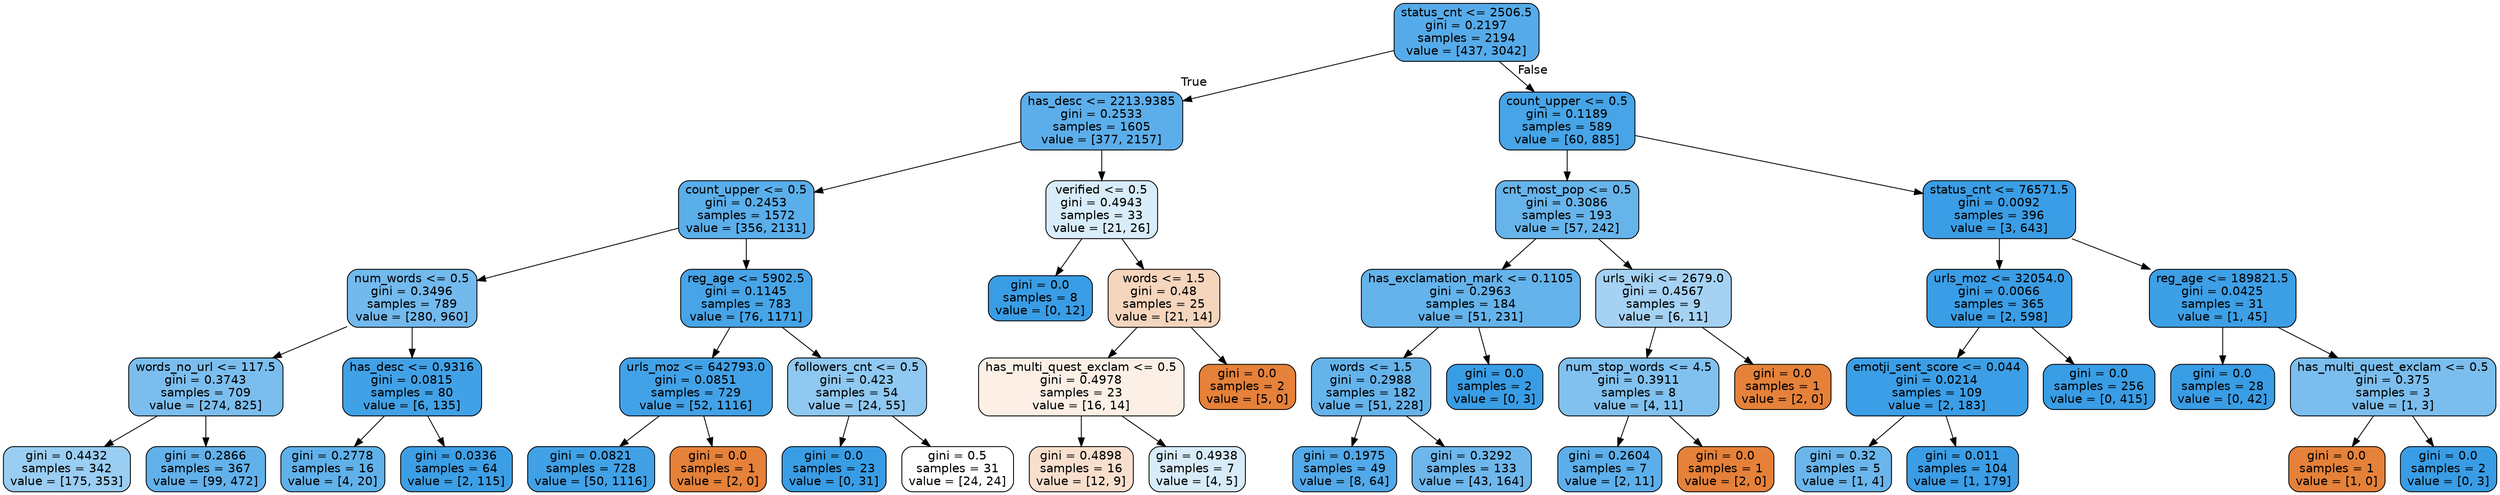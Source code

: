 digraph Tree {
node [shape=box, style="filled, rounded", color="black", fontname=helvetica] ;
edge [fontname=helvetica] ;
0 [label="status_cnt <= 2506.5\ngini = 0.2197\nsamples = 2194\nvalue = [437, 3042]", fillcolor="#399de5da"] ;
1 [label="has_desc <= 2213.9385\ngini = 0.2533\nsamples = 1605\nvalue = [377, 2157]", fillcolor="#399de5d2"] ;
0 -> 1 [labeldistance=2.5, labelangle=45, headlabel="True"] ;
2 [label="count_upper <= 0.5\ngini = 0.2453\nsamples = 1572\nvalue = [356, 2131]", fillcolor="#399de5d4"] ;
1 -> 2 ;
3 [label="num_words <= 0.5\ngini = 0.3496\nsamples = 789\nvalue = [280, 960]", fillcolor="#399de5b5"] ;
2 -> 3 ;
4 [label="words_no_url <= 117.5\ngini = 0.3743\nsamples = 709\nvalue = [274, 825]", fillcolor="#399de5aa"] ;
3 -> 4 ;
5 [label="gini = 0.4432\nsamples = 342\nvalue = [175, 353]", fillcolor="#399de581"] ;
4 -> 5 ;
6 [label="gini = 0.2866\nsamples = 367\nvalue = [99, 472]", fillcolor="#399de5ca"] ;
4 -> 6 ;
7 [label="has_desc <= 0.9316\ngini = 0.0815\nsamples = 80\nvalue = [6, 135]", fillcolor="#399de5f4"] ;
3 -> 7 ;
8 [label="gini = 0.2778\nsamples = 16\nvalue = [4, 20]", fillcolor="#399de5cc"] ;
7 -> 8 ;
9 [label="gini = 0.0336\nsamples = 64\nvalue = [2, 115]", fillcolor="#399de5fb"] ;
7 -> 9 ;
10 [label="reg_age <= 5902.5\ngini = 0.1145\nsamples = 783\nvalue = [76, 1171]", fillcolor="#399de5ee"] ;
2 -> 10 ;
11 [label="urls_moz <= 642793.0\ngini = 0.0851\nsamples = 729\nvalue = [52, 1116]", fillcolor="#399de5f3"] ;
10 -> 11 ;
12 [label="gini = 0.0821\nsamples = 728\nvalue = [50, 1116]", fillcolor="#399de5f4"] ;
11 -> 12 ;
13 [label="gini = 0.0\nsamples = 1\nvalue = [2, 0]", fillcolor="#e58139ff"] ;
11 -> 13 ;
14 [label="followers_cnt <= 0.5\ngini = 0.423\nsamples = 54\nvalue = [24, 55]", fillcolor="#399de590"] ;
10 -> 14 ;
15 [label="gini = 0.0\nsamples = 23\nvalue = [0, 31]", fillcolor="#399de5ff"] ;
14 -> 15 ;
16 [label="gini = 0.5\nsamples = 31\nvalue = [24, 24]", fillcolor="#e5813900"] ;
14 -> 16 ;
17 [label="verified <= 0.5\ngini = 0.4943\nsamples = 33\nvalue = [21, 26]", fillcolor="#399de531"] ;
1 -> 17 ;
18 [label="gini = 0.0\nsamples = 8\nvalue = [0, 12]", fillcolor="#399de5ff"] ;
17 -> 18 ;
19 [label="words <= 1.5\ngini = 0.48\nsamples = 25\nvalue = [21, 14]", fillcolor="#e5813955"] ;
17 -> 19 ;
20 [label="has_multi_quest_exclam <= 0.5\ngini = 0.4978\nsamples = 23\nvalue = [16, 14]", fillcolor="#e5813920"] ;
19 -> 20 ;
21 [label="gini = 0.4898\nsamples = 16\nvalue = [12, 9]", fillcolor="#e5813940"] ;
20 -> 21 ;
22 [label="gini = 0.4938\nsamples = 7\nvalue = [4, 5]", fillcolor="#399de533"] ;
20 -> 22 ;
23 [label="gini = 0.0\nsamples = 2\nvalue = [5, 0]", fillcolor="#e58139ff"] ;
19 -> 23 ;
24 [label="count_upper <= 0.5\ngini = 0.1189\nsamples = 589\nvalue = [60, 885]", fillcolor="#399de5ee"] ;
0 -> 24 [labeldistance=2.5, labelangle=-45, headlabel="False"] ;
25 [label="cnt_most_pop <= 0.5\ngini = 0.3086\nsamples = 193\nvalue = [57, 242]", fillcolor="#399de5c3"] ;
24 -> 25 ;
26 [label="has_exclamation_mark <= 0.1105\ngini = 0.2963\nsamples = 184\nvalue = [51, 231]", fillcolor="#399de5c7"] ;
25 -> 26 ;
27 [label="words <= 1.5\ngini = 0.2988\nsamples = 182\nvalue = [51, 228]", fillcolor="#399de5c6"] ;
26 -> 27 ;
28 [label="gini = 0.1975\nsamples = 49\nvalue = [8, 64]", fillcolor="#399de5df"] ;
27 -> 28 ;
29 [label="gini = 0.3292\nsamples = 133\nvalue = [43, 164]", fillcolor="#399de5bc"] ;
27 -> 29 ;
30 [label="gini = 0.0\nsamples = 2\nvalue = [0, 3]", fillcolor="#399de5ff"] ;
26 -> 30 ;
31 [label="urls_wiki <= 2679.0\ngini = 0.4567\nsamples = 9\nvalue = [6, 11]", fillcolor="#399de574"] ;
25 -> 31 ;
32 [label="num_stop_words <= 4.5\ngini = 0.3911\nsamples = 8\nvalue = [4, 11]", fillcolor="#399de5a2"] ;
31 -> 32 ;
33 [label="gini = 0.2604\nsamples = 7\nvalue = [2, 11]", fillcolor="#399de5d1"] ;
32 -> 33 ;
34 [label="gini = 0.0\nsamples = 1\nvalue = [2, 0]", fillcolor="#e58139ff"] ;
32 -> 34 ;
35 [label="gini = 0.0\nsamples = 1\nvalue = [2, 0]", fillcolor="#e58139ff"] ;
31 -> 35 ;
36 [label="status_cnt <= 76571.5\ngini = 0.0092\nsamples = 396\nvalue = [3, 643]", fillcolor="#399de5fe"] ;
24 -> 36 ;
37 [label="urls_moz <= 32054.0\ngini = 0.0066\nsamples = 365\nvalue = [2, 598]", fillcolor="#399de5fe"] ;
36 -> 37 ;
38 [label="emotji_sent_score <= 0.044\ngini = 0.0214\nsamples = 109\nvalue = [2, 183]", fillcolor="#399de5fc"] ;
37 -> 38 ;
39 [label="gini = 0.32\nsamples = 5\nvalue = [1, 4]", fillcolor="#399de5bf"] ;
38 -> 39 ;
40 [label="gini = 0.011\nsamples = 104\nvalue = [1, 179]", fillcolor="#399de5fe"] ;
38 -> 40 ;
41 [label="gini = 0.0\nsamples = 256\nvalue = [0, 415]", fillcolor="#399de5ff"] ;
37 -> 41 ;
42 [label="reg_age <= 189821.5\ngini = 0.0425\nsamples = 31\nvalue = [1, 45]", fillcolor="#399de5f9"] ;
36 -> 42 ;
43 [label="gini = 0.0\nsamples = 28\nvalue = [0, 42]", fillcolor="#399de5ff"] ;
42 -> 43 ;
44 [label="has_multi_quest_exclam <= 0.5\ngini = 0.375\nsamples = 3\nvalue = [1, 3]", fillcolor="#399de5aa"] ;
42 -> 44 ;
45 [label="gini = 0.0\nsamples = 1\nvalue = [1, 0]", fillcolor="#e58139ff"] ;
44 -> 45 ;
46 [label="gini = 0.0\nsamples = 2\nvalue = [0, 3]", fillcolor="#399de5ff"] ;
44 -> 46 ;
}